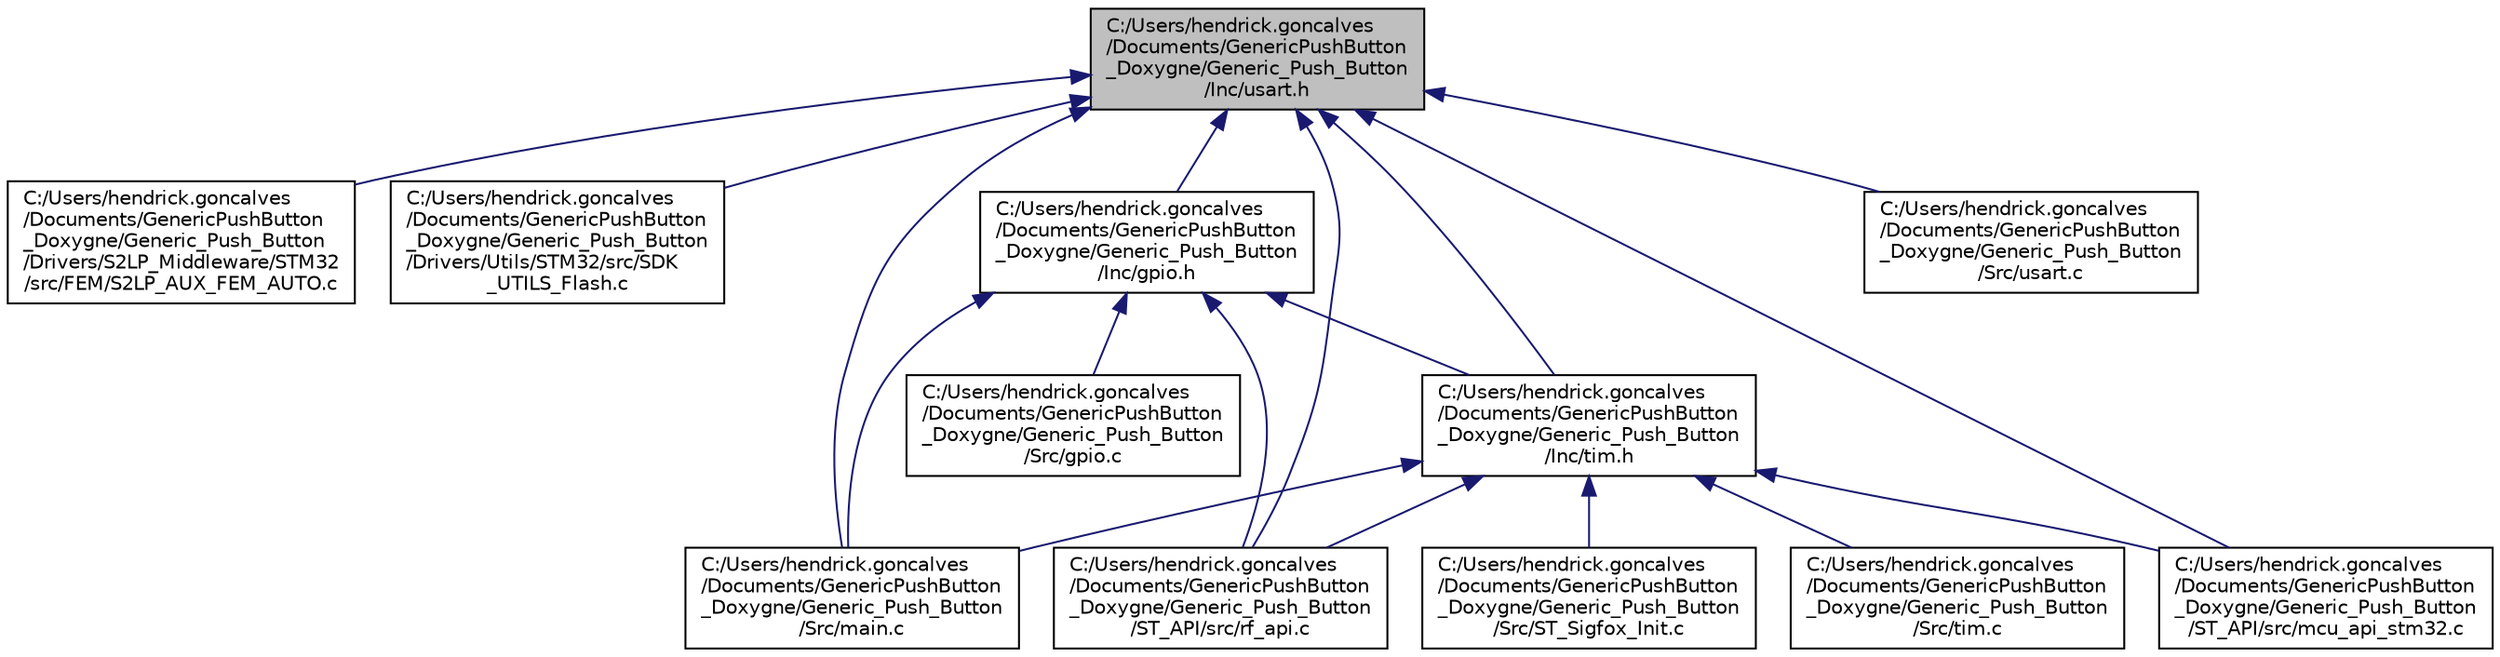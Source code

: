 digraph "C:/Users/hendrick.goncalves/Documents/GenericPushButton_Doxygne/Generic_Push_Button/Inc/usart.h"
{
 // LATEX_PDF_SIZE
  edge [fontname="Helvetica",fontsize="10",labelfontname="Helvetica",labelfontsize="10"];
  node [fontname="Helvetica",fontsize="10",shape=record];
  Node1 [label="C:/Users/hendrick.goncalves\l/Documents/GenericPushButton\l_Doxygne/Generic_Push_Button\l/Inc/usart.h",height=0.2,width=0.4,color="black", fillcolor="grey75", style="filled", fontcolor="black",tooltip=" "];
  Node1 -> Node2 [dir="back",color="midnightblue",fontsize="10",style="solid",fontname="Helvetica"];
  Node2 [label="C:/Users/hendrick.goncalves\l/Documents/GenericPushButton\l_Doxygne/Generic_Push_Button\l/Drivers/S2LP_Middleware/STM32\l/src/FEM/S2LP_AUX_FEM_AUTO.c",height=0.2,width=0.4,color="black", fillcolor="white", style="filled",URL="$_s2_l_p___a_u_x___f_e_m___a_u_t_o_8c.html",tooltip=" "];
  Node1 -> Node3 [dir="back",color="midnightblue",fontsize="10",style="solid",fontname="Helvetica"];
  Node3 [label="C:/Users/hendrick.goncalves\l/Documents/GenericPushButton\l_Doxygne/Generic_Push_Button\l/Drivers/Utils/STM32/src/SDK\l_UTILS_Flash.c",height=0.2,width=0.4,color="black", fillcolor="white", style="filled",URL="$_s_d_k___u_t_i_l_s___flash_8c.html",tooltip="SDK EVAL flash management."];
  Node1 -> Node4 [dir="back",color="midnightblue",fontsize="10",style="solid",fontname="Helvetica"];
  Node4 [label="C:/Users/hendrick.goncalves\l/Documents/GenericPushButton\l_Doxygne/Generic_Push_Button\l/Inc/gpio.h",height=0.2,width=0.4,color="black", fillcolor="white", style="filled",URL="$gpio_8h.html",tooltip=" "];
  Node4 -> Node5 [dir="back",color="midnightblue",fontsize="10",style="solid",fontname="Helvetica"];
  Node5 [label="C:/Users/hendrick.goncalves\l/Documents/GenericPushButton\l_Doxygne/Generic_Push_Button\l/Inc/tim.h",height=0.2,width=0.4,color="black", fillcolor="white", style="filled",URL="$tim_8h.html",tooltip=" "];
  Node5 -> Node6 [dir="back",color="midnightblue",fontsize="10",style="solid",fontname="Helvetica"];
  Node6 [label="C:/Users/hendrick.goncalves\l/Documents/GenericPushButton\l_Doxygne/Generic_Push_Button\l/Src/main.c",height=0.2,width=0.4,color="black", fillcolor="white", style="filled",URL="$main_8c.html",tooltip=": Main program body"];
  Node5 -> Node7 [dir="back",color="midnightblue",fontsize="10",style="solid",fontname="Helvetica"];
  Node7 [label="C:/Users/hendrick.goncalves\l/Documents/GenericPushButton\l_Doxygne/Generic_Push_Button\l/Src/ST_Sigfox_Init.c",height=0.2,width=0.4,color="black", fillcolor="white", style="filled",URL="$_s_t___sigfox___init_8c.html",tooltip=" "];
  Node5 -> Node8 [dir="back",color="midnightblue",fontsize="10",style="solid",fontname="Helvetica"];
  Node8 [label="C:/Users/hendrick.goncalves\l/Documents/GenericPushButton\l_Doxygne/Generic_Push_Button\l/Src/tim.c",height=0.2,width=0.4,color="black", fillcolor="white", style="filled",URL="$tim_8c.html",tooltip=" "];
  Node5 -> Node9 [dir="back",color="midnightblue",fontsize="10",style="solid",fontname="Helvetica"];
  Node9 [label="C:/Users/hendrick.goncalves\l/Documents/GenericPushButton\l_Doxygne/Generic_Push_Button\l/ST_API/src/mcu_api_stm32.c",height=0.2,width=0.4,color="black", fillcolor="white", style="filled",URL="$mcu__api__stm32_8c.html",tooltip="Sigfox MCU functions."];
  Node5 -> Node10 [dir="back",color="midnightblue",fontsize="10",style="solid",fontname="Helvetica"];
  Node10 [label="C:/Users/hendrick.goncalves\l/Documents/GenericPushButton\l_Doxygne/Generic_Push_Button\l/ST_API/src/rf_api.c",height=0.2,width=0.4,color="black", fillcolor="white", style="filled",URL="$rf__api_8c.html",tooltip=" "];
  Node4 -> Node11 [dir="back",color="midnightblue",fontsize="10",style="solid",fontname="Helvetica"];
  Node11 [label="C:/Users/hendrick.goncalves\l/Documents/GenericPushButton\l_Doxygne/Generic_Push_Button\l/Src/gpio.c",height=0.2,width=0.4,color="black", fillcolor="white", style="filled",URL="$gpio_8c.html",tooltip=" "];
  Node4 -> Node6 [dir="back",color="midnightblue",fontsize="10",style="solid",fontname="Helvetica"];
  Node4 -> Node10 [dir="back",color="midnightblue",fontsize="10",style="solid",fontname="Helvetica"];
  Node1 -> Node5 [dir="back",color="midnightblue",fontsize="10",style="solid",fontname="Helvetica"];
  Node1 -> Node6 [dir="back",color="midnightblue",fontsize="10",style="solid",fontname="Helvetica"];
  Node1 -> Node12 [dir="back",color="midnightblue",fontsize="10",style="solid",fontname="Helvetica"];
  Node12 [label="C:/Users/hendrick.goncalves\l/Documents/GenericPushButton\l_Doxygne/Generic_Push_Button\l/Src/usart.c",height=0.2,width=0.4,color="black", fillcolor="white", style="filled",URL="$usart_8c.html",tooltip=" "];
  Node1 -> Node9 [dir="back",color="midnightblue",fontsize="10",style="solid",fontname="Helvetica"];
  Node1 -> Node10 [dir="back",color="midnightblue",fontsize="10",style="solid",fontname="Helvetica"];
}

